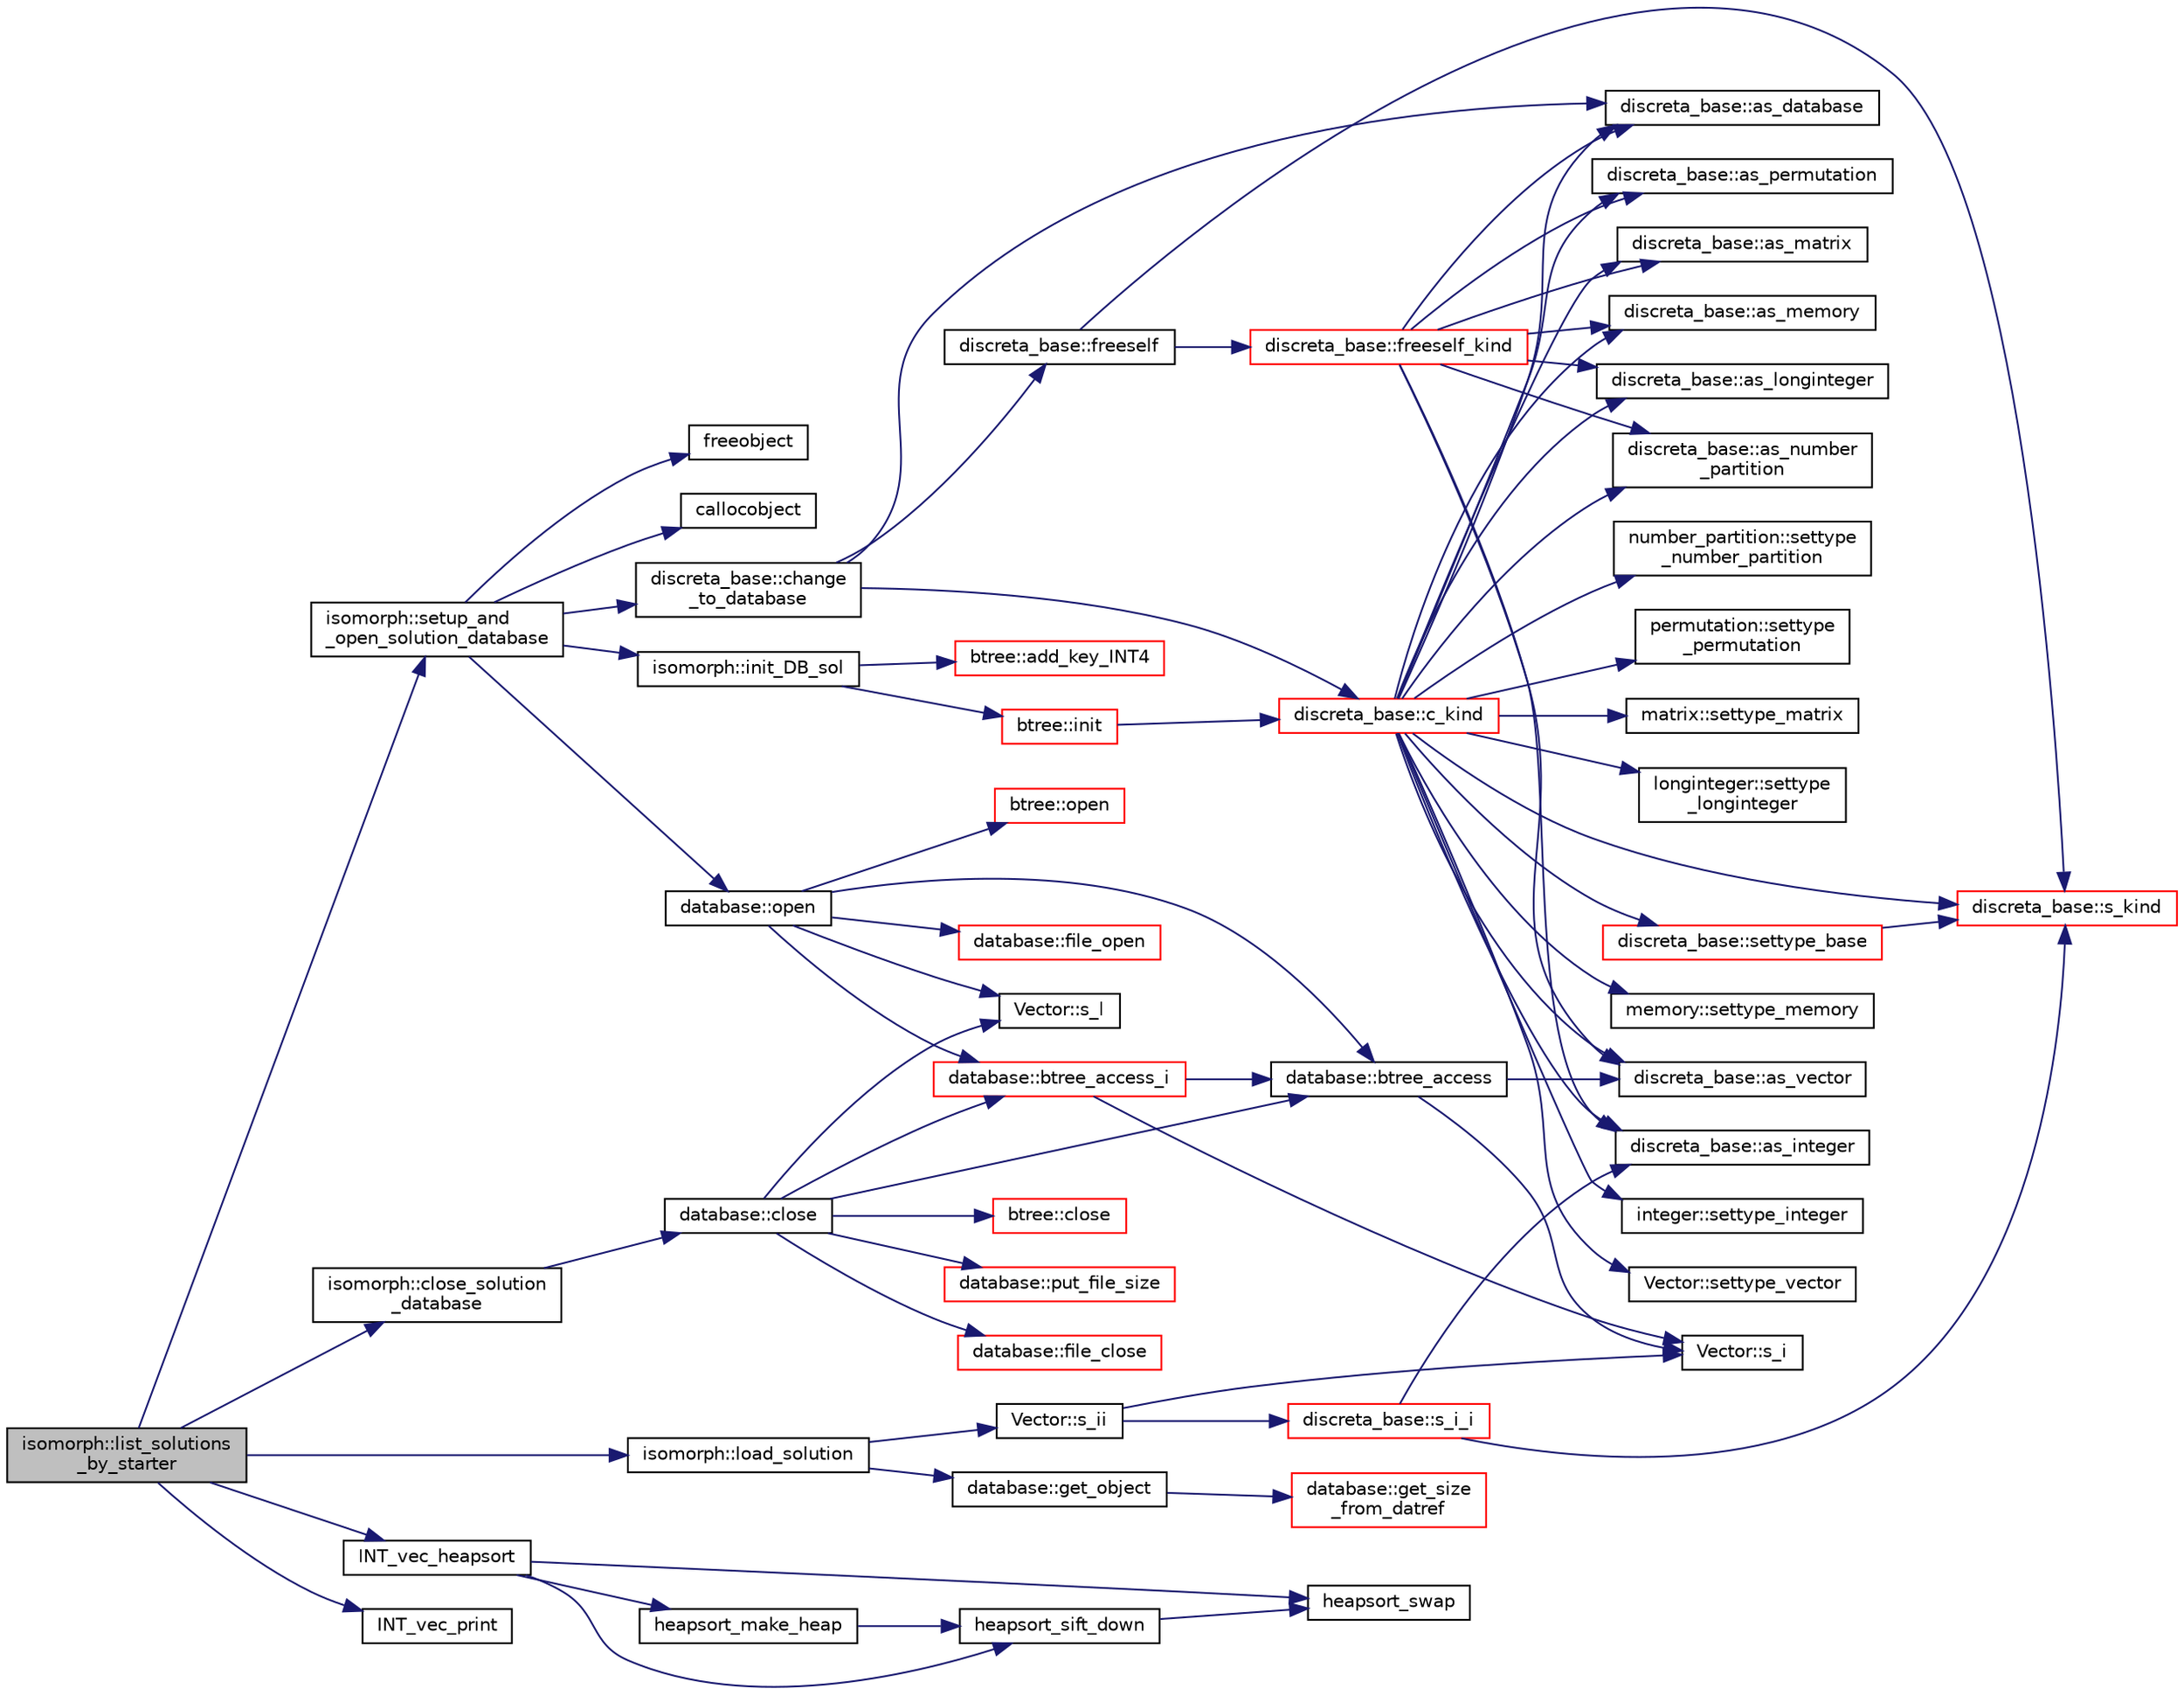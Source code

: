 digraph "isomorph::list_solutions_by_starter"
{
  edge [fontname="Helvetica",fontsize="10",labelfontname="Helvetica",labelfontsize="10"];
  node [fontname="Helvetica",fontsize="10",shape=record];
  rankdir="LR";
  Node8077 [label="isomorph::list_solutions\l_by_starter",height=0.2,width=0.4,color="black", fillcolor="grey75", style="filled", fontcolor="black"];
  Node8077 -> Node8078 [color="midnightblue",fontsize="10",style="solid",fontname="Helvetica"];
  Node8078 [label="isomorph::setup_and\l_open_solution_database",height=0.2,width=0.4,color="black", fillcolor="white", style="filled",URL="$d3/d5f/classisomorph.html#a31846d3ae261a9c2dc089fb87710ce5c"];
  Node8078 -> Node8079 [color="midnightblue",fontsize="10",style="solid",fontname="Helvetica"];
  Node8079 [label="freeobject",height=0.2,width=0.4,color="black", fillcolor="white", style="filled",URL="$d9/d60/discreta_8h.html#a3bd8a0c7f8d0451709f6e310536ff2ae"];
  Node8078 -> Node8080 [color="midnightblue",fontsize="10",style="solid",fontname="Helvetica"];
  Node8080 [label="callocobject",height=0.2,width=0.4,color="black", fillcolor="white", style="filled",URL="$d9/d60/discreta_8h.html#a8bbcb8338d159223714097d10e94364d"];
  Node8078 -> Node8081 [color="midnightblue",fontsize="10",style="solid",fontname="Helvetica"];
  Node8081 [label="discreta_base::change\l_to_database",height=0.2,width=0.4,color="black", fillcolor="white", style="filled",URL="$d7/d71/classdiscreta__base.html#a9187fb1e0526e3d327b78bb19475ae40"];
  Node8081 -> Node8082 [color="midnightblue",fontsize="10",style="solid",fontname="Helvetica"];
  Node8082 [label="discreta_base::freeself",height=0.2,width=0.4,color="black", fillcolor="white", style="filled",URL="$d7/d71/classdiscreta__base.html#a9a3c9501a562293b5667c11b9174d6e5"];
  Node8082 -> Node8083 [color="midnightblue",fontsize="10",style="solid",fontname="Helvetica"];
  Node8083 [label="discreta_base::freeself_kind",height=0.2,width=0.4,color="red", fillcolor="white", style="filled",URL="$d7/d71/classdiscreta__base.html#a63a23ada2165b3838fab719ed458cec8"];
  Node8083 -> Node8091 [color="midnightblue",fontsize="10",style="solid",fontname="Helvetica"];
  Node8091 [label="discreta_base::as_integer",height=0.2,width=0.4,color="black", fillcolor="white", style="filled",URL="$d7/d71/classdiscreta__base.html#a00d7691eaf874fd283d942692fe8dd26"];
  Node8083 -> Node8093 [color="midnightblue",fontsize="10",style="solid",fontname="Helvetica"];
  Node8093 [label="discreta_base::as_vector",height=0.2,width=0.4,color="black", fillcolor="white", style="filled",URL="$d7/d71/classdiscreta__base.html#a7bdd6cae39c380b128ee9e17e42cf020"];
  Node8083 -> Node8096 [color="midnightblue",fontsize="10",style="solid",fontname="Helvetica"];
  Node8096 [label="discreta_base::as_number\l_partition",height=0.2,width=0.4,color="black", fillcolor="white", style="filled",URL="$d7/d71/classdiscreta__base.html#a307aa09de0e925d46697707968ffab00"];
  Node8083 -> Node8098 [color="midnightblue",fontsize="10",style="solid",fontname="Helvetica"];
  Node8098 [label="discreta_base::as_permutation",height=0.2,width=0.4,color="black", fillcolor="white", style="filled",URL="$d7/d71/classdiscreta__base.html#aa4e72f36a82984239b12ae831e131098"];
  Node8083 -> Node8100 [color="midnightblue",fontsize="10",style="solid",fontname="Helvetica"];
  Node8100 [label="discreta_base::as_matrix",height=0.2,width=0.4,color="black", fillcolor="white", style="filled",URL="$d7/d71/classdiscreta__base.html#ae4d7f56d917a4707b838fbffde6467ff"];
  Node8083 -> Node8103 [color="midnightblue",fontsize="10",style="solid",fontname="Helvetica"];
  Node8103 [label="discreta_base::as_longinteger",height=0.2,width=0.4,color="black", fillcolor="white", style="filled",URL="$d7/d71/classdiscreta__base.html#a20a094639eb711b10c8694c51937f7cd"];
  Node8083 -> Node8106 [color="midnightblue",fontsize="10",style="solid",fontname="Helvetica"];
  Node8106 [label="discreta_base::as_memory",height=0.2,width=0.4,color="black", fillcolor="white", style="filled",URL="$d7/d71/classdiscreta__base.html#ad94b2d7dce0cd4fa22db57f6e79c4bd2"];
  Node8083 -> Node8122 [color="midnightblue",fontsize="10",style="solid",fontname="Helvetica"];
  Node8122 [label="discreta_base::as_database",height=0.2,width=0.4,color="black", fillcolor="white", style="filled",URL="$d7/d71/classdiscreta__base.html#ab055d39d58210a2b03ba3d33703b09a9"];
  Node8082 -> Node8085 [color="midnightblue",fontsize="10",style="solid",fontname="Helvetica"];
  Node8085 [label="discreta_base::s_kind",height=0.2,width=0.4,color="red", fillcolor="white", style="filled",URL="$d7/d71/classdiscreta__base.html#a8a830025c74adbbc3362418a7c2ba157"];
  Node8081 -> Node8130 [color="midnightblue",fontsize="10",style="solid",fontname="Helvetica"];
  Node8130 [label="discreta_base::c_kind",height=0.2,width=0.4,color="red", fillcolor="white", style="filled",URL="$d7/d71/classdiscreta__base.html#adc2ff61589c2d083688e7a43f333cb62"];
  Node8130 -> Node8131 [color="midnightblue",fontsize="10",style="solid",fontname="Helvetica"];
  Node8131 [label="discreta_base::settype_base",height=0.2,width=0.4,color="red", fillcolor="white", style="filled",URL="$d7/d71/classdiscreta__base.html#a4f42899a89447d1c3993ea07c38f8ad4"];
  Node8131 -> Node8085 [color="midnightblue",fontsize="10",style="solid",fontname="Helvetica"];
  Node8130 -> Node8091 [color="midnightblue",fontsize="10",style="solid",fontname="Helvetica"];
  Node8130 -> Node8132 [color="midnightblue",fontsize="10",style="solid",fontname="Helvetica"];
  Node8132 [label="integer::settype_integer",height=0.2,width=0.4,color="black", fillcolor="white", style="filled",URL="$d0/de5/classinteger.html#a6265c65ef311229acd513d748faba796"];
  Node8130 -> Node8093 [color="midnightblue",fontsize="10",style="solid",fontname="Helvetica"];
  Node8130 -> Node8133 [color="midnightblue",fontsize="10",style="solid",fontname="Helvetica"];
  Node8133 [label="Vector::settype_vector",height=0.2,width=0.4,color="black", fillcolor="white", style="filled",URL="$d5/db2/class_vector.html#a34e0d00b18c051f23904a8429fa6c8b4"];
  Node8130 -> Node8096 [color="midnightblue",fontsize="10",style="solid",fontname="Helvetica"];
  Node8130 -> Node8134 [color="midnightblue",fontsize="10",style="solid",fontname="Helvetica"];
  Node8134 [label="number_partition::settype\l_number_partition",height=0.2,width=0.4,color="black", fillcolor="white", style="filled",URL="$df/d50/classnumber__partition.html#a3aaec1b557758f643ffc8555bbc358be"];
  Node8130 -> Node8098 [color="midnightblue",fontsize="10",style="solid",fontname="Helvetica"];
  Node8130 -> Node8135 [color="midnightblue",fontsize="10",style="solid",fontname="Helvetica"];
  Node8135 [label="permutation::settype\l_permutation",height=0.2,width=0.4,color="black", fillcolor="white", style="filled",URL="$d0/d08/classpermutation.html#af1eea29f86195cede9562e444664c28c"];
  Node8130 -> Node8100 [color="midnightblue",fontsize="10",style="solid",fontname="Helvetica"];
  Node8130 -> Node8136 [color="midnightblue",fontsize="10",style="solid",fontname="Helvetica"];
  Node8136 [label="matrix::settype_matrix",height=0.2,width=0.4,color="black", fillcolor="white", style="filled",URL="$d1/d8d/classmatrix.html#a1780283a64a789e4084d792683d276bb"];
  Node8130 -> Node8103 [color="midnightblue",fontsize="10",style="solid",fontname="Helvetica"];
  Node8130 -> Node8137 [color="midnightblue",fontsize="10",style="solid",fontname="Helvetica"];
  Node8137 [label="longinteger::settype\l_longinteger",height=0.2,width=0.4,color="black", fillcolor="white", style="filled",URL="$d3/d71/classlonginteger.html#ae5f811ece8df31b9ff114368a18e1dc5"];
  Node8130 -> Node8106 [color="midnightblue",fontsize="10",style="solid",fontname="Helvetica"];
  Node8130 -> Node8138 [color="midnightblue",fontsize="10",style="solid",fontname="Helvetica"];
  Node8138 [label="memory::settype_memory",height=0.2,width=0.4,color="black", fillcolor="white", style="filled",URL="$d8/d99/classmemory.html#a33aae277f9b8fe36b02e9d5da895451b"];
  Node8130 -> Node8122 [color="midnightblue",fontsize="10",style="solid",fontname="Helvetica"];
  Node8130 -> Node8085 [color="midnightblue",fontsize="10",style="solid",fontname="Helvetica"];
  Node8081 -> Node8122 [color="midnightblue",fontsize="10",style="solid",fontname="Helvetica"];
  Node8078 -> Node8153 [color="midnightblue",fontsize="10",style="solid",fontname="Helvetica"];
  Node8153 [label="isomorph::init_DB_sol",height=0.2,width=0.4,color="black", fillcolor="white", style="filled",URL="$d3/d5f/classisomorph.html#afd8d8a546fa9a7bc6f211b216e291039"];
  Node8153 -> Node8154 [color="midnightblue",fontsize="10",style="solid",fontname="Helvetica"];
  Node8154 [label="btree::init",height=0.2,width=0.4,color="red", fillcolor="white", style="filled",URL="$dd/db0/classbtree.html#a3c88706e9886f1f9bc142b511aeab642"];
  Node8154 -> Node8130 [color="midnightblue",fontsize="10",style="solid",fontname="Helvetica"];
  Node8153 -> Node8176 [color="midnightblue",fontsize="10",style="solid",fontname="Helvetica"];
  Node8176 [label="btree::add_key_INT4",height=0.2,width=0.4,color="red", fillcolor="white", style="filled",URL="$dd/db0/classbtree.html#a4c42710e5f8cb4e3991d591fe2ae6f42"];
  Node8078 -> Node8191 [color="midnightblue",fontsize="10",style="solid",fontname="Helvetica"];
  Node8191 [label="database::open",height=0.2,width=0.4,color="black", fillcolor="white", style="filled",URL="$db/d72/classdatabase.html#a65e8eccf98ecab4d55fb25bacaae6a19"];
  Node8191 -> Node8192 [color="midnightblue",fontsize="10",style="solid",fontname="Helvetica"];
  Node8192 [label="database::file_open",height=0.2,width=0.4,color="red", fillcolor="white", style="filled",URL="$db/d72/classdatabase.html#a33494febd887d058f862ef6001d4a044"];
  Node8191 -> Node8202 [color="midnightblue",fontsize="10",style="solid",fontname="Helvetica"];
  Node8202 [label="database::btree_access",height=0.2,width=0.4,color="black", fillcolor="white", style="filled",URL="$db/d72/classdatabase.html#a30109ba5488b06111439f887fc1ac499"];
  Node8202 -> Node8147 [color="midnightblue",fontsize="10",style="solid",fontname="Helvetica"];
  Node8147 [label="Vector::s_i",height=0.2,width=0.4,color="black", fillcolor="white", style="filled",URL="$d5/db2/class_vector.html#a1c4fe1752523df8119f70dd550244871"];
  Node8202 -> Node8093 [color="midnightblue",fontsize="10",style="solid",fontname="Helvetica"];
  Node8191 -> Node8187 [color="midnightblue",fontsize="10",style="solid",fontname="Helvetica"];
  Node8187 [label="Vector::s_l",height=0.2,width=0.4,color="black", fillcolor="white", style="filled",URL="$d5/db2/class_vector.html#ad2dc082288f858d22a528832289e0704"];
  Node8191 -> Node8203 [color="midnightblue",fontsize="10",style="solid",fontname="Helvetica"];
  Node8203 [label="database::btree_access_i",height=0.2,width=0.4,color="red", fillcolor="white", style="filled",URL="$db/d72/classdatabase.html#a215047d1b32b8bd54f91a7bdca168eee"];
  Node8203 -> Node8202 [color="midnightblue",fontsize="10",style="solid",fontname="Helvetica"];
  Node8203 -> Node8147 [color="midnightblue",fontsize="10",style="solid",fontname="Helvetica"];
  Node8191 -> Node8204 [color="midnightblue",fontsize="10",style="solid",fontname="Helvetica"];
  Node8204 [label="btree::open",height=0.2,width=0.4,color="red", fillcolor="white", style="filled",URL="$dd/db0/classbtree.html#a3e718949f1be6057839463292a60297a"];
  Node8077 -> Node8212 [color="midnightblue",fontsize="10",style="solid",fontname="Helvetica"];
  Node8212 [label="isomorph::load_solution",height=0.2,width=0.4,color="black", fillcolor="white", style="filled",URL="$d3/d5f/classisomorph.html#a18df8e5d8ba2c2fe7c6d59a2d42768a5"];
  Node8212 -> Node8213 [color="midnightblue",fontsize="10",style="solid",fontname="Helvetica"];
  Node8213 [label="database::get_object",height=0.2,width=0.4,color="black", fillcolor="white", style="filled",URL="$db/d72/classdatabase.html#a2f58ec1301addabc2fb6544038e108c6"];
  Node8213 -> Node8214 [color="midnightblue",fontsize="10",style="solid",fontname="Helvetica"];
  Node8214 [label="database::get_size\l_from_datref",height=0.2,width=0.4,color="red", fillcolor="white", style="filled",URL="$db/d72/classdatabase.html#ae71e4c19b07a2d67682fbd4b069e9a7e"];
  Node8212 -> Node8217 [color="midnightblue",fontsize="10",style="solid",fontname="Helvetica"];
  Node8217 [label="Vector::s_ii",height=0.2,width=0.4,color="black", fillcolor="white", style="filled",URL="$d5/db2/class_vector.html#a75d4942cc7b9794717b4846c10520db8"];
  Node8217 -> Node8147 [color="midnightblue",fontsize="10",style="solid",fontname="Helvetica"];
  Node8217 -> Node8218 [color="midnightblue",fontsize="10",style="solid",fontname="Helvetica"];
  Node8218 [label="discreta_base::s_i_i",height=0.2,width=0.4,color="red", fillcolor="white", style="filled",URL="$d7/d71/classdiscreta__base.html#aadb92c01fbe69b3034b0214b33fbc735"];
  Node8218 -> Node8085 [color="midnightblue",fontsize="10",style="solid",fontname="Helvetica"];
  Node8218 -> Node8091 [color="midnightblue",fontsize="10",style="solid",fontname="Helvetica"];
  Node8077 -> Node8219 [color="midnightblue",fontsize="10",style="solid",fontname="Helvetica"];
  Node8219 [label="INT_vec_heapsort",height=0.2,width=0.4,color="black", fillcolor="white", style="filled",URL="$d5/de2/foundations_2data__structures_2data__structures_8h.html#a3590ad9987f801fbfc94634300182f39"];
  Node8219 -> Node8220 [color="midnightblue",fontsize="10",style="solid",fontname="Helvetica"];
  Node8220 [label="heapsort_make_heap",height=0.2,width=0.4,color="black", fillcolor="white", style="filled",URL="$d4/dd7/sorting_8_c.html#a42f24453d7d77eeb1338ebd1a13cfdbb"];
  Node8220 -> Node8221 [color="midnightblue",fontsize="10",style="solid",fontname="Helvetica"];
  Node8221 [label="heapsort_sift_down",height=0.2,width=0.4,color="black", fillcolor="white", style="filled",URL="$d4/dd7/sorting_8_c.html#a65cbb1a6a3f01f511673705437ddc18b"];
  Node8221 -> Node8222 [color="midnightblue",fontsize="10",style="solid",fontname="Helvetica"];
  Node8222 [label="heapsort_swap",height=0.2,width=0.4,color="black", fillcolor="white", style="filled",URL="$d4/dd7/sorting_8_c.html#a8f048362e6065297b19b6975bcbbfcc6"];
  Node8219 -> Node8222 [color="midnightblue",fontsize="10",style="solid",fontname="Helvetica"];
  Node8219 -> Node8221 [color="midnightblue",fontsize="10",style="solid",fontname="Helvetica"];
  Node8077 -> Node8223 [color="midnightblue",fontsize="10",style="solid",fontname="Helvetica"];
  Node8223 [label="INT_vec_print",height=0.2,width=0.4,color="black", fillcolor="white", style="filled",URL="$df/dbf/sajeeb_8_c.html#a79a5901af0b47dd0d694109543c027fe"];
  Node8077 -> Node8224 [color="midnightblue",fontsize="10",style="solid",fontname="Helvetica"];
  Node8224 [label="isomorph::close_solution\l_database",height=0.2,width=0.4,color="black", fillcolor="white", style="filled",URL="$d3/d5f/classisomorph.html#a4219716e51f60288361e06dd0e91810b"];
  Node8224 -> Node8225 [color="midnightblue",fontsize="10",style="solid",fontname="Helvetica"];
  Node8225 [label="database::close",height=0.2,width=0.4,color="black", fillcolor="white", style="filled",URL="$db/d72/classdatabase.html#acdc74d15f711cab1c165989723d45caf"];
  Node8225 -> Node8226 [color="midnightblue",fontsize="10",style="solid",fontname="Helvetica"];
  Node8226 [label="database::put_file_size",height=0.2,width=0.4,color="red", fillcolor="white", style="filled",URL="$db/d72/classdatabase.html#a3490df2b9feac3d2cfab8a5d00033ab4"];
  Node8225 -> Node8228 [color="midnightblue",fontsize="10",style="solid",fontname="Helvetica"];
  Node8228 [label="database::file_close",height=0.2,width=0.4,color="red", fillcolor="white", style="filled",URL="$db/d72/classdatabase.html#a2c40bcffaf69fb166b6ac1bafee50baf"];
  Node8225 -> Node8202 [color="midnightblue",fontsize="10",style="solid",fontname="Helvetica"];
  Node8225 -> Node8187 [color="midnightblue",fontsize="10",style="solid",fontname="Helvetica"];
  Node8225 -> Node8203 [color="midnightblue",fontsize="10",style="solid",fontname="Helvetica"];
  Node8225 -> Node8229 [color="midnightblue",fontsize="10",style="solid",fontname="Helvetica"];
  Node8229 [label="btree::close",height=0.2,width=0.4,color="red", fillcolor="white", style="filled",URL="$dd/db0/classbtree.html#acdd59b8696e09dc1c76356902fb35cbd"];
}
